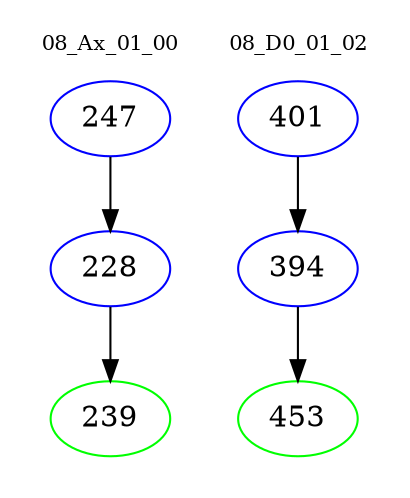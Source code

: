 digraph{
subgraph cluster_0 {
color = white
label = "08_Ax_01_00";
fontsize=10;
T0_247 [label="247", color="blue"]
T0_247 -> T0_228 [color="black"]
T0_228 [label="228", color="blue"]
T0_228 -> T0_239 [color="black"]
T0_239 [label="239", color="green"]
}
subgraph cluster_1 {
color = white
label = "08_D0_01_02";
fontsize=10;
T1_401 [label="401", color="blue"]
T1_401 -> T1_394 [color="black"]
T1_394 [label="394", color="blue"]
T1_394 -> T1_453 [color="black"]
T1_453 [label="453", color="green"]
}
}
